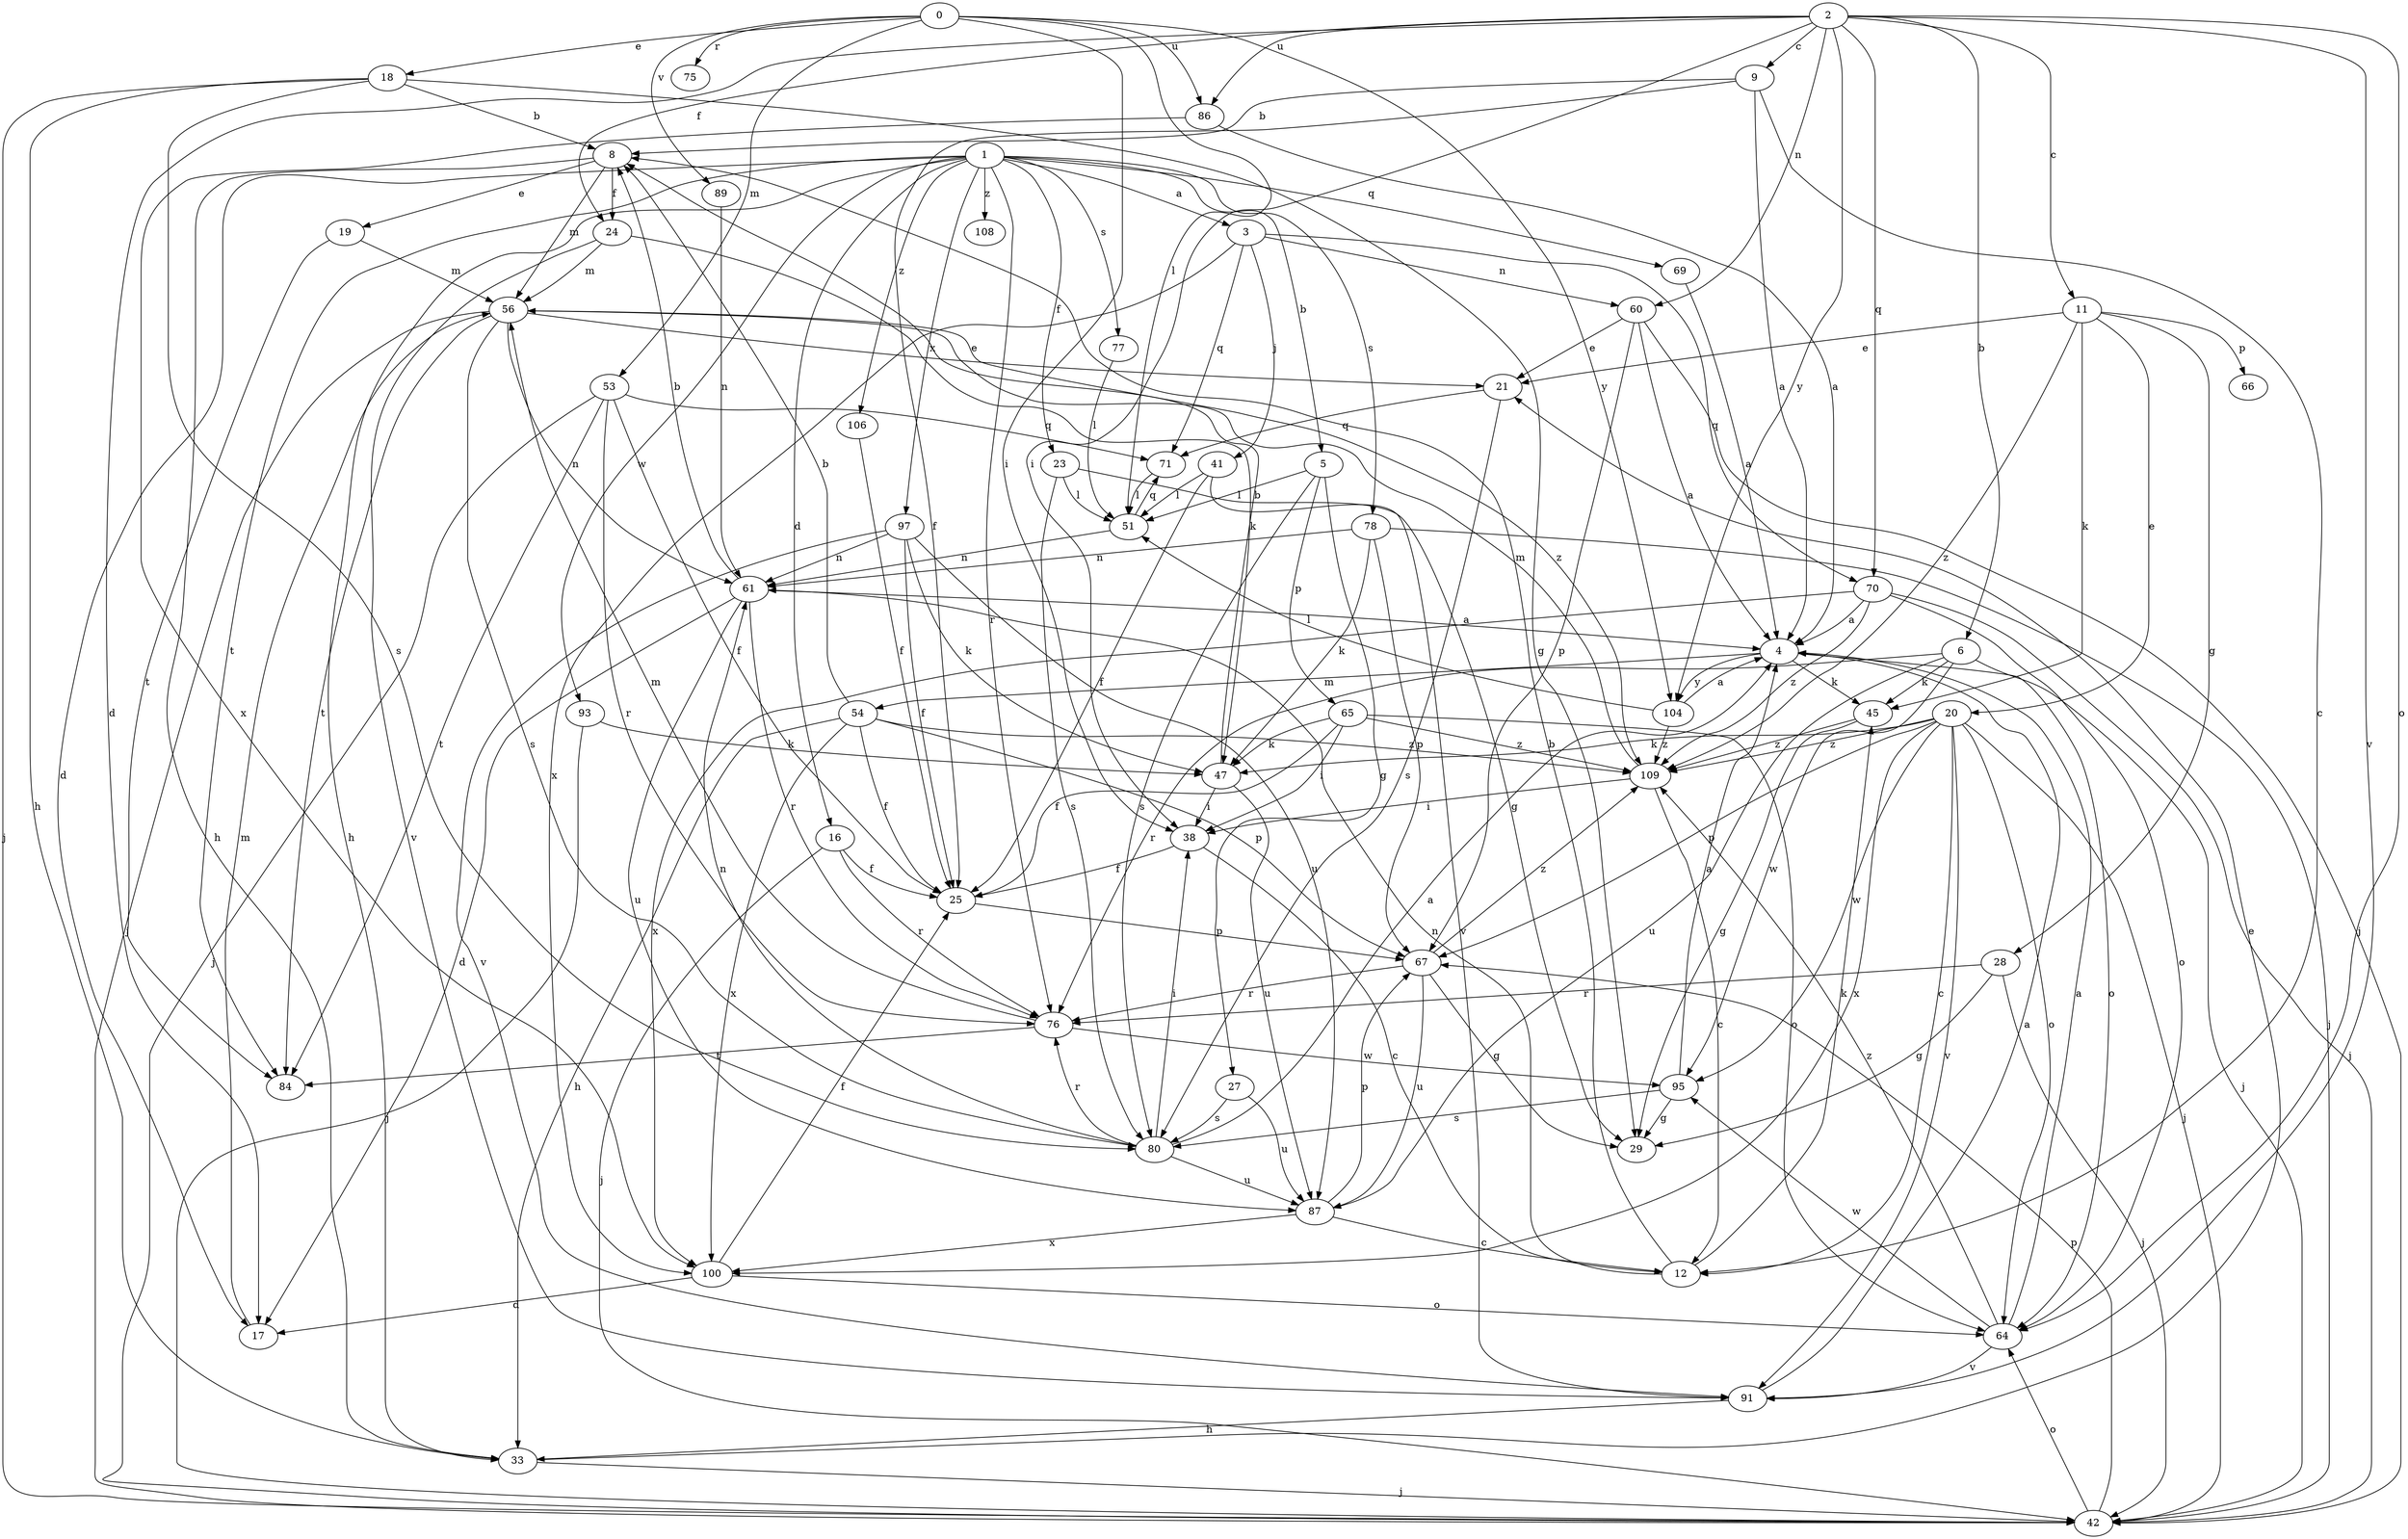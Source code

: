 strict digraph  {
0;
1;
2;
3;
4;
5;
6;
8;
9;
11;
12;
16;
17;
18;
19;
20;
21;
23;
24;
25;
27;
28;
29;
33;
38;
41;
42;
45;
47;
51;
53;
54;
56;
60;
61;
64;
65;
66;
67;
69;
70;
71;
75;
76;
77;
78;
80;
84;
86;
87;
89;
91;
93;
95;
97;
100;
104;
106;
108;
109;
0 -> 18  [label=e];
0 -> 38  [label=i];
0 -> 51  [label=l];
0 -> 53  [label=m];
0 -> 75  [label=r];
0 -> 86  [label=u];
0 -> 89  [label=v];
0 -> 104  [label=y];
1 -> 3  [label=a];
1 -> 5  [label=b];
1 -> 16  [label=d];
1 -> 17  [label=d];
1 -> 23  [label=f];
1 -> 33  [label=h];
1 -> 69  [label=q];
1 -> 76  [label=r];
1 -> 77  [label=s];
1 -> 78  [label=s];
1 -> 84  [label=t];
1 -> 93  [label=w];
1 -> 97  [label=x];
1 -> 106  [label=z];
1 -> 108  [label=z];
2 -> 6  [label=b];
2 -> 9  [label=c];
2 -> 11  [label=c];
2 -> 17  [label=d];
2 -> 24  [label=f];
2 -> 38  [label=i];
2 -> 60  [label=n];
2 -> 64  [label=o];
2 -> 70  [label=q];
2 -> 86  [label=u];
2 -> 91  [label=v];
2 -> 104  [label=y];
3 -> 41  [label=j];
3 -> 60  [label=n];
3 -> 70  [label=q];
3 -> 71  [label=q];
3 -> 100  [label=x];
4 -> 45  [label=k];
4 -> 54  [label=m];
4 -> 64  [label=o];
4 -> 104  [label=y];
5 -> 27  [label=g];
5 -> 51  [label=l];
5 -> 65  [label=p];
5 -> 80  [label=s];
6 -> 42  [label=j];
6 -> 45  [label=k];
6 -> 76  [label=r];
6 -> 87  [label=u];
6 -> 95  [label=w];
8 -> 19  [label=e];
8 -> 24  [label=f];
8 -> 33  [label=h];
8 -> 56  [label=m];
9 -> 4  [label=a];
9 -> 8  [label=b];
9 -> 12  [label=c];
9 -> 25  [label=f];
11 -> 20  [label=e];
11 -> 21  [label=e];
11 -> 28  [label=g];
11 -> 45  [label=k];
11 -> 66  [label=p];
11 -> 109  [label=z];
12 -> 8  [label=b];
12 -> 45  [label=k];
12 -> 61  [label=n];
16 -> 25  [label=f];
16 -> 42  [label=j];
16 -> 76  [label=r];
17 -> 56  [label=m];
18 -> 8  [label=b];
18 -> 29  [label=g];
18 -> 33  [label=h];
18 -> 42  [label=j];
18 -> 80  [label=s];
19 -> 56  [label=m];
19 -> 84  [label=t];
20 -> 12  [label=c];
20 -> 42  [label=j];
20 -> 47  [label=k];
20 -> 64  [label=o];
20 -> 67  [label=p];
20 -> 91  [label=v];
20 -> 95  [label=w];
20 -> 100  [label=x];
20 -> 109  [label=z];
21 -> 71  [label=q];
21 -> 80  [label=s];
23 -> 29  [label=g];
23 -> 51  [label=l];
23 -> 80  [label=s];
24 -> 47  [label=k];
24 -> 56  [label=m];
24 -> 91  [label=v];
25 -> 67  [label=p];
27 -> 80  [label=s];
27 -> 87  [label=u];
28 -> 29  [label=g];
28 -> 42  [label=j];
28 -> 76  [label=r];
33 -> 21  [label=e];
33 -> 42  [label=j];
38 -> 12  [label=c];
38 -> 25  [label=f];
41 -> 25  [label=f];
41 -> 51  [label=l];
41 -> 91  [label=v];
42 -> 64  [label=o];
42 -> 67  [label=p];
45 -> 29  [label=g];
45 -> 109  [label=z];
47 -> 8  [label=b];
47 -> 38  [label=i];
47 -> 87  [label=u];
51 -> 61  [label=n];
51 -> 71  [label=q];
53 -> 25  [label=f];
53 -> 42  [label=j];
53 -> 71  [label=q];
53 -> 76  [label=r];
53 -> 84  [label=t];
54 -> 8  [label=b];
54 -> 25  [label=f];
54 -> 33  [label=h];
54 -> 67  [label=p];
54 -> 100  [label=x];
54 -> 109  [label=z];
56 -> 21  [label=e];
56 -> 42  [label=j];
56 -> 61  [label=n];
56 -> 80  [label=s];
56 -> 84  [label=t];
56 -> 109  [label=z];
60 -> 4  [label=a];
60 -> 21  [label=e];
60 -> 42  [label=j];
60 -> 67  [label=p];
61 -> 4  [label=a];
61 -> 8  [label=b];
61 -> 17  [label=d];
61 -> 76  [label=r];
61 -> 87  [label=u];
64 -> 4  [label=a];
64 -> 91  [label=v];
64 -> 95  [label=w];
64 -> 109  [label=z];
65 -> 25  [label=f];
65 -> 38  [label=i];
65 -> 47  [label=k];
65 -> 64  [label=o];
65 -> 109  [label=z];
67 -> 29  [label=g];
67 -> 76  [label=r];
67 -> 87  [label=u];
67 -> 109  [label=z];
69 -> 4  [label=a];
70 -> 4  [label=a];
70 -> 42  [label=j];
70 -> 64  [label=o];
70 -> 100  [label=x];
70 -> 109  [label=z];
71 -> 51  [label=l];
76 -> 56  [label=m];
76 -> 84  [label=t];
76 -> 95  [label=w];
77 -> 51  [label=l];
78 -> 42  [label=j];
78 -> 47  [label=k];
78 -> 61  [label=n];
78 -> 67  [label=p];
80 -> 4  [label=a];
80 -> 38  [label=i];
80 -> 61  [label=n];
80 -> 76  [label=r];
80 -> 87  [label=u];
86 -> 4  [label=a];
86 -> 100  [label=x];
87 -> 12  [label=c];
87 -> 67  [label=p];
87 -> 100  [label=x];
89 -> 61  [label=n];
91 -> 4  [label=a];
91 -> 33  [label=h];
93 -> 42  [label=j];
93 -> 47  [label=k];
95 -> 4  [label=a];
95 -> 29  [label=g];
95 -> 80  [label=s];
97 -> 25  [label=f];
97 -> 47  [label=k];
97 -> 61  [label=n];
97 -> 87  [label=u];
97 -> 91  [label=v];
100 -> 17  [label=d];
100 -> 25  [label=f];
100 -> 64  [label=o];
104 -> 4  [label=a];
104 -> 51  [label=l];
104 -> 109  [label=z];
106 -> 25  [label=f];
109 -> 12  [label=c];
109 -> 38  [label=i];
109 -> 56  [label=m];
}

